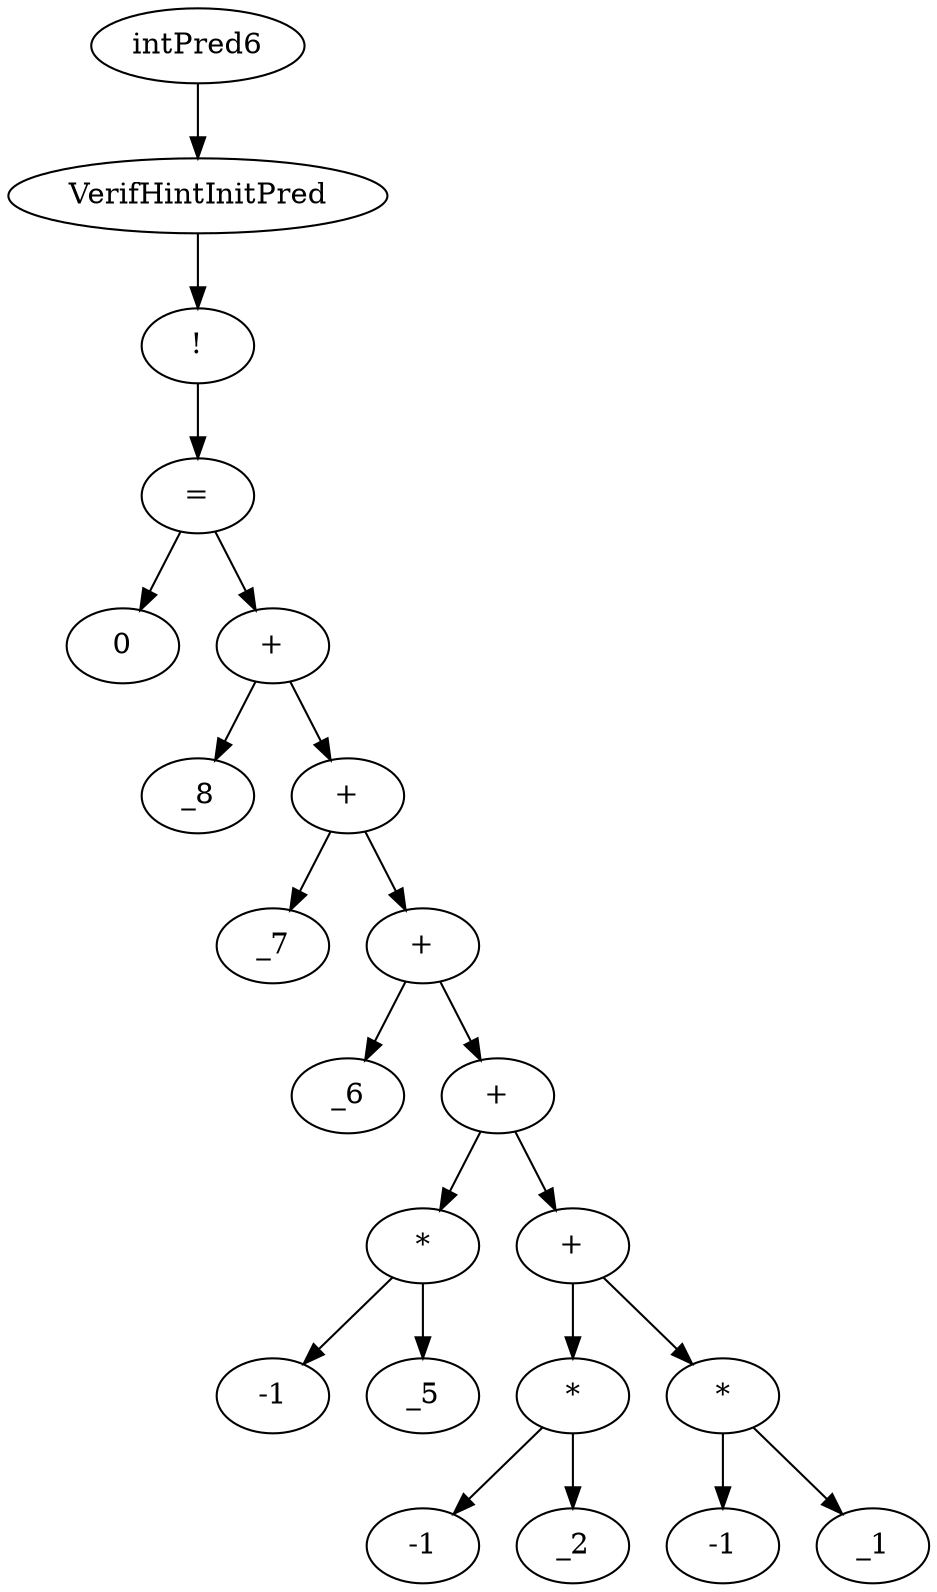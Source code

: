 digraph dag {
0 [label="intPred6"];
1 [label="VerifHintInitPred"];
2 [label="!"];
3 [label="="];
4 [label="0"];
5 [label="+"];
6 [label="_8"];
7 [label="+"];
8 [label="_7"];
9 [label="+"];
10 [label="_6"];
11 [label="+"];
12 [label="*"];
13 [label="-1"];
14 [label="_5"];
15 [label="+"];
16 [label="*"];
17 [label="-1"];
18 [label="_2"];
19 [label="*"];
20 [label="-1"];
21 [label="_1"];
"0" -> "1"[label=""]
"1" -> "2"[label=""]
"2" -> "3"[label=""]
"3" -> "5"[label=""]
"3" -> "4"[label=""]
"5" -> "7"[label=""]
"5" -> "6"[label=""]
"7" -> "9"[label=""]
"7" -> "8"[label=""]
"9" -> "11"[label=""]
"9" -> "10"[label=""]
"11" -> "12"[label=""]
"11" -> "15"[label=""]
"12" -> "14"[label=""]
"12" -> "13"[label=""]
"15" -> "16"[label=""]
"15" -> "19"[label=""]
"16" -> "18"[label=""]
"16" -> "17"[label=""]
"19" -> "21"[label=""]
"19" -> "20"[label=""]
}
